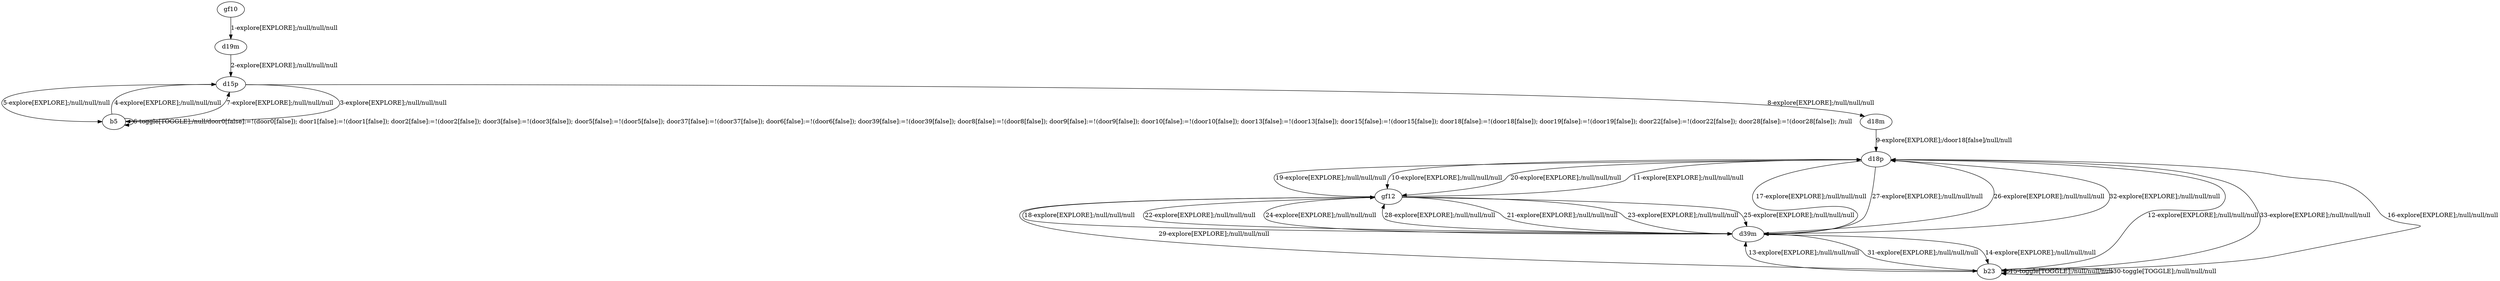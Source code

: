 # Total number of goals covered by this test: 3
# d18p --> b23
# b23 --> d18p
# b23 --> b23

digraph g {
"gf10" -> "d19m" [label = "1-explore[EXPLORE];/null/null/null"];
"d19m" -> "d15p" [label = "2-explore[EXPLORE];/null/null/null"];
"d15p" -> "b5" [label = "3-explore[EXPLORE];/null/null/null"];
"b5" -> "d15p" [label = "4-explore[EXPLORE];/null/null/null"];
"d15p" -> "b5" [label = "5-explore[EXPLORE];/null/null/null"];
"b5" -> "b5" [label = "6-toggle[TOGGLE];/null/door0[false]:=!(door0[false]); door1[false]:=!(door1[false]); door2[false]:=!(door2[false]); door3[false]:=!(door3[false]); door5[false]:=!(door5[false]); door37[false]:=!(door37[false]); door6[false]:=!(door6[false]); door39[false]:=!(door39[false]); door8[false]:=!(door8[false]); door9[false]:=!(door9[false]); door10[false]:=!(door10[false]); door13[false]:=!(door13[false]); door15[false]:=!(door15[false]); door18[false]:=!(door18[false]); door19[false]:=!(door19[false]); door22[false]:=!(door22[false]); door28[false]:=!(door28[false]); /null"];
"b5" -> "d15p" [label = "7-explore[EXPLORE];/null/null/null"];
"d15p" -> "d18m" [label = "8-explore[EXPLORE];/null/null/null"];
"d18m" -> "d18p" [label = "9-explore[EXPLORE];/door18[false]/null/null"];
"d18p" -> "gf12" [label = "10-explore[EXPLORE];/null/null/null"];
"gf12" -> "d18p" [label = "11-explore[EXPLORE];/null/null/null"];
"d18p" -> "b23" [label = "12-explore[EXPLORE];/null/null/null"];
"b23" -> "d39m" [label = "13-explore[EXPLORE];/null/null/null"];
"d39m" -> "b23" [label = "14-explore[EXPLORE];/null/null/null"];
"b23" -> "b23" [label = "15-toggle[TOGGLE];/null/null/null"];
"b23" -> "d18p" [label = "16-explore[EXPLORE];/null/null/null"];
"d18p" -> "d39m" [label = "17-explore[EXPLORE];/null/null/null"];
"d39m" -> "gf12" [label = "18-explore[EXPLORE];/null/null/null"];
"gf12" -> "d18p" [label = "19-explore[EXPLORE];/null/null/null"];
"d18p" -> "gf12" [label = "20-explore[EXPLORE];/null/null/null"];
"gf12" -> "d39m" [label = "21-explore[EXPLORE];/null/null/null"];
"d39m" -> "gf12" [label = "22-explore[EXPLORE];/null/null/null"];
"gf12" -> "d39m" [label = "23-explore[EXPLORE];/null/null/null"];
"d39m" -> "gf12" [label = "24-explore[EXPLORE];/null/null/null"];
"gf12" -> "d39m" [label = "25-explore[EXPLORE];/null/null/null"];
"d39m" -> "d18p" [label = "26-explore[EXPLORE];/null/null/null"];
"d18p" -> "d39m" [label = "27-explore[EXPLORE];/null/null/null"];
"d39m" -> "gf12" [label = "28-explore[EXPLORE];/null/null/null"];
"gf12" -> "b23" [label = "29-explore[EXPLORE];/null/null/null"];
"b23" -> "b23" [label = "30-toggle[TOGGLE];/null/null/null"];
"b23" -> "d39m" [label = "31-explore[EXPLORE];/null/null/null"];
"d39m" -> "d18p" [label = "32-explore[EXPLORE];/null/null/null"];
"d18p" -> "b23" [label = "33-explore[EXPLORE];/null/null/null"];
}